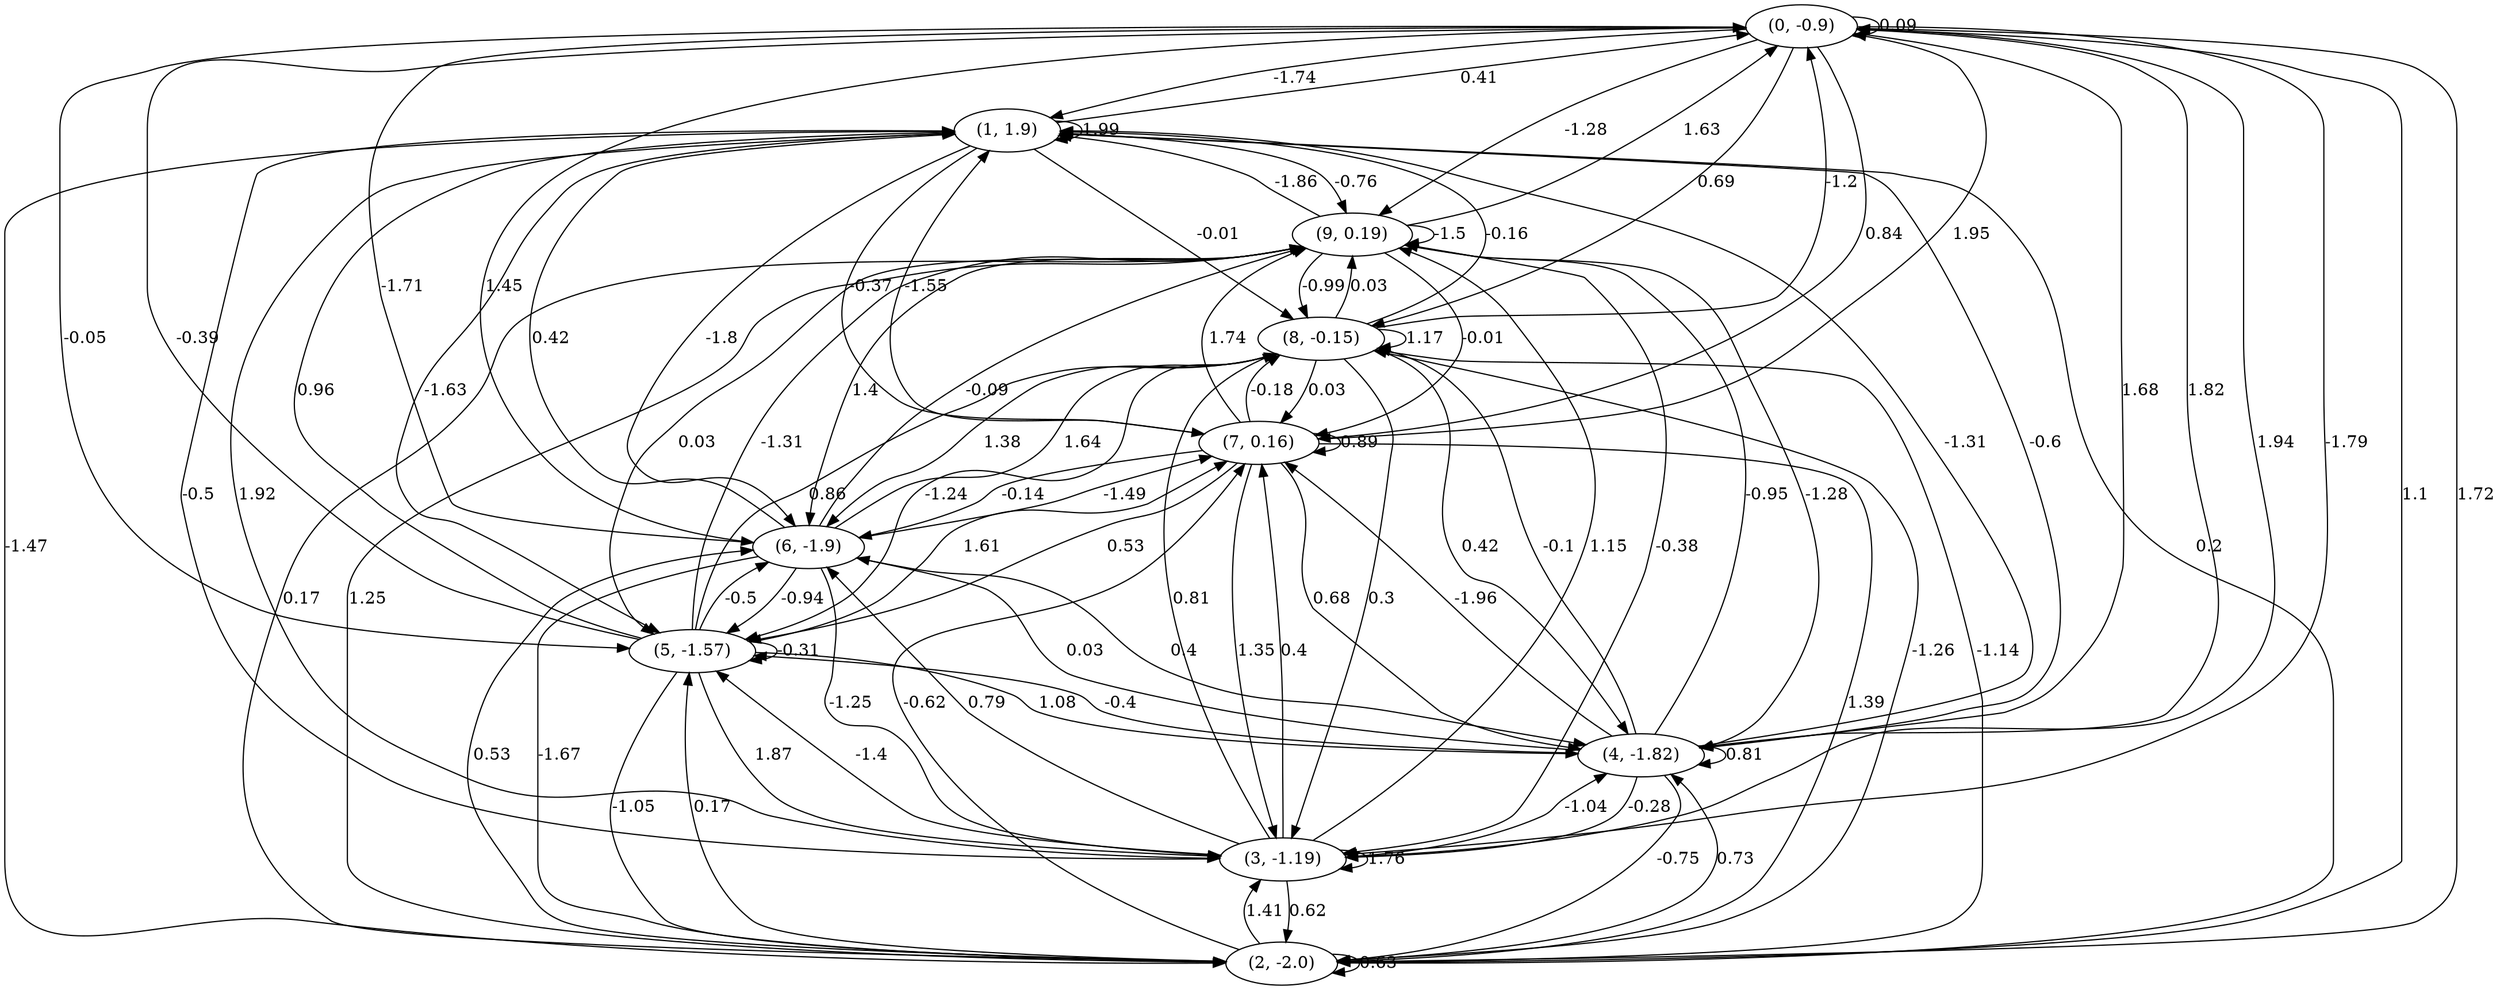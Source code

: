 digraph {
    0 [ label = "(0, -0.9)" ]
    1 [ label = "(1, 1.9)" ]
    2 [ label = "(2, -2.0)" ]
    3 [ label = "(3, -1.19)" ]
    4 [ label = "(4, -1.82)" ]
    5 [ label = "(5, -1.57)" ]
    6 [ label = "(6, -1.9)" ]
    7 [ label = "(7, 0.16)" ]
    8 [ label = "(8, -0.15)" ]
    9 [ label = "(9, 0.19)" ]
    0 -> 0 [ label = "0.09" ]
    1 -> 1 [ label = "1.99" ]
    2 -> 2 [ label = "0.63" ]
    3 -> 3 [ label = "1.76" ]
    4 -> 4 [ label = "0.81" ]
    5 -> 5 [ label = "-0.31" ]
    7 -> 7 [ label = "0.89" ]
    8 -> 8 [ label = "1.17" ]
    9 -> 9 [ label = "-1.5" ]
    1 -> 0 [ label = "0.41" ]
    2 -> 0 [ label = "1.72" ]
    3 -> 0 [ label = "1.94" ]
    4 -> 0 [ label = "1.82" ]
    5 -> 0 [ label = "-0.39" ]
    6 -> 0 [ label = "-1.71" ]
    7 -> 0 [ label = "1.95" ]
    8 -> 0 [ label = "-1.2" ]
    9 -> 0 [ label = "1.63" ]
    0 -> 1 [ label = "-1.74" ]
    2 -> 1 [ label = "0.2" ]
    3 -> 1 [ label = "-0.5" ]
    4 -> 1 [ label = "-1.31" ]
    5 -> 1 [ label = "0.96" ]
    6 -> 1 [ label = "0.42" ]
    7 -> 1 [ label = "-1.55" ]
    8 -> 1 [ label = "-0.16" ]
    9 -> 1 [ label = "-1.86" ]
    0 -> 2 [ label = "1.1" ]
    1 -> 2 [ label = "-1.47" ]
    3 -> 2 [ label = "0.62" ]
    4 -> 2 [ label = "-0.75" ]
    5 -> 2 [ label = "-1.05" ]
    6 -> 2 [ label = "-1.67" ]
    7 -> 2 [ label = "1.39" ]
    8 -> 2 [ label = "-1.14" ]
    9 -> 2 [ label = "0.17" ]
    0 -> 3 [ label = "-1.79" ]
    1 -> 3 [ label = "1.92" ]
    2 -> 3 [ label = "1.41" ]
    4 -> 3 [ label = "-0.28" ]
    5 -> 3 [ label = "1.87" ]
    6 -> 3 [ label = "-1.25" ]
    7 -> 3 [ label = "1.35" ]
    8 -> 3 [ label = "0.3" ]
    9 -> 3 [ label = "-0.38" ]
    0 -> 4 [ label = "1.68" ]
    1 -> 4 [ label = "-0.6" ]
    2 -> 4 [ label = "0.73" ]
    3 -> 4 [ label = "-1.04" ]
    5 -> 4 [ label = "1.08" ]
    6 -> 4 [ label = "0.4" ]
    7 -> 4 [ label = "0.68" ]
    8 -> 4 [ label = "0.42" ]
    9 -> 4 [ label = "-1.28" ]
    0 -> 5 [ label = "-0.05" ]
    1 -> 5 [ label = "-1.63" ]
    2 -> 5 [ label = "0.17" ]
    3 -> 5 [ label = "-1.4" ]
    4 -> 5 [ label = "-0.4" ]
    6 -> 5 [ label = "-0.94" ]
    7 -> 5 [ label = "0.53" ]
    8 -> 5 [ label = "-1.24" ]
    9 -> 5 [ label = "0.03" ]
    0 -> 6 [ label = "1.45" ]
    1 -> 6 [ label = "-1.8" ]
    2 -> 6 [ label = "0.53" ]
    3 -> 6 [ label = "0.79" ]
    4 -> 6 [ label = "0.03" ]
    5 -> 6 [ label = "-0.5" ]
    7 -> 6 [ label = "-0.14" ]
    8 -> 6 [ label = "1.38" ]
    9 -> 6 [ label = "1.4" ]
    0 -> 7 [ label = "0.84" ]
    1 -> 7 [ label = "-0.37" ]
    2 -> 7 [ label = "-0.62" ]
    3 -> 7 [ label = "0.4" ]
    4 -> 7 [ label = "-1.96" ]
    5 -> 7 [ label = "1.61" ]
    6 -> 7 [ label = "-1.49" ]
    8 -> 7 [ label = "0.03" ]
    9 -> 7 [ label = "-0.01" ]
    0 -> 8 [ label = "0.69" ]
    1 -> 8 [ label = "-0.01" ]
    2 -> 8 [ label = "-1.26" ]
    3 -> 8 [ label = "0.81" ]
    4 -> 8 [ label = "-0.1" ]
    5 -> 8 [ label = "0.86" ]
    6 -> 8 [ label = "1.64" ]
    7 -> 8 [ label = "-0.18" ]
    9 -> 8 [ label = "-0.99" ]
    0 -> 9 [ label = "-1.28" ]
    1 -> 9 [ label = "-0.76" ]
    2 -> 9 [ label = "1.25" ]
    3 -> 9 [ label = "1.15" ]
    4 -> 9 [ label = "-0.95" ]
    5 -> 9 [ label = "-1.31" ]
    6 -> 9 [ label = "-0.09" ]
    7 -> 9 [ label = "1.74" ]
    8 -> 9 [ label = "0.03" ]
}

